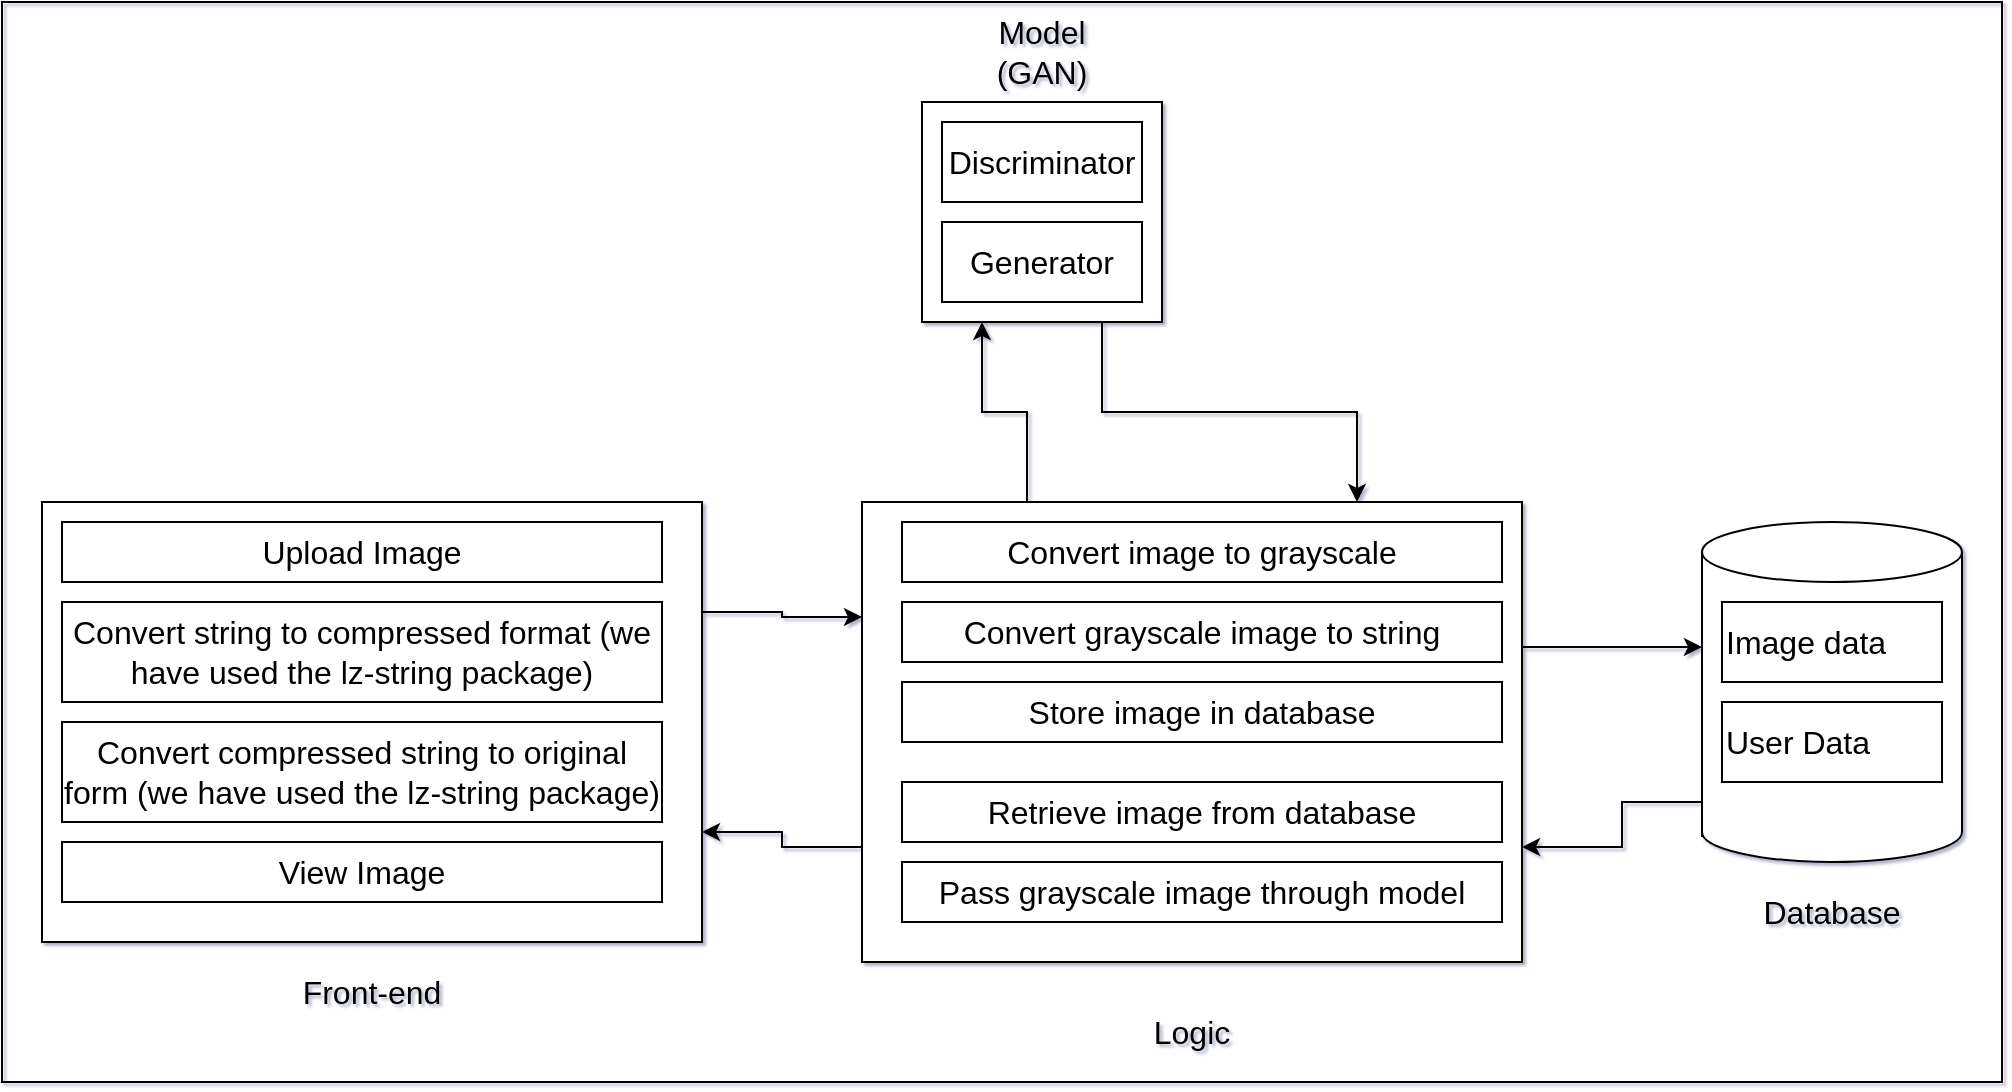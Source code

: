 <mxfile version="21.2.1" type="github">
  <diagram name="Page-1" id="onjwb0JKYa4-4VWLuJun">
    <mxGraphModel dx="2327" dy="1953" grid="1" gridSize="10" guides="1" tooltips="1" connect="1" arrows="1" fold="1" page="1" pageScale="1" pageWidth="827" pageHeight="1169" background="#ffffff" math="0" shadow="1">
      <root>
        <mxCell id="0" />
        <mxCell id="1" parent="0" />
        <mxCell id="0ODJR2t6Mu53_vlMCUhQ-5" style="edgeStyle=orthogonalEdgeStyle;rounded=0;orthogonalLoop=1;jettySize=auto;html=1;exitX=1;exitY=0.25;exitDx=0;exitDy=0;entryX=0;entryY=0.25;entryDx=0;entryDy=0;fontSize=16;" parent="1" source="wSqmQa1260ScLGH2FIQq-1" target="wSqmQa1260ScLGH2FIQq-3" edge="1">
          <mxGeometry relative="1" as="geometry" />
        </mxCell>
        <mxCell id="wSqmQa1260ScLGH2FIQq-1" value="" style="rounded=0;whiteSpace=wrap;html=1;fontSize=16;" parent="1" vertex="1">
          <mxGeometry x="-70" y="70" width="330" height="220" as="geometry" />
        </mxCell>
        <mxCell id="0ODJR2t6Mu53_vlMCUhQ-7" style="edgeStyle=orthogonalEdgeStyle;rounded=0;orthogonalLoop=1;jettySize=auto;html=1;exitX=0.25;exitY=0;exitDx=0;exitDy=0;entryX=0.25;entryY=1;entryDx=0;entryDy=0;fontSize=16;" parent="1" source="wSqmQa1260ScLGH2FIQq-3" target="wSqmQa1260ScLGH2FIQq-4" edge="1">
          <mxGeometry relative="1" as="geometry" />
        </mxCell>
        <mxCell id="0ODJR2t6Mu53_vlMCUhQ-9" style="edgeStyle=orthogonalEdgeStyle;rounded=0;orthogonalLoop=1;jettySize=auto;html=1;exitX=1;exitY=0.25;exitDx=0;exitDy=0;entryX=0;entryY=0;entryDx=0;entryDy=62.5;entryPerimeter=0;fontSize=16;" parent="1" source="wSqmQa1260ScLGH2FIQq-3" target="wSqmQa1260ScLGH2FIQq-5" edge="1">
          <mxGeometry relative="1" as="geometry">
            <Array as="points">
              <mxPoint x="570" y="185" />
              <mxPoint x="570" y="143" />
            </Array>
          </mxGeometry>
        </mxCell>
        <mxCell id="0ODJR2t6Mu53_vlMCUhQ-20" style="edgeStyle=orthogonalEdgeStyle;rounded=0;orthogonalLoop=1;jettySize=auto;html=1;exitX=0;exitY=0.75;exitDx=0;exitDy=0;entryX=1;entryY=0.75;entryDx=0;entryDy=0;fontSize=16;" parent="1" source="wSqmQa1260ScLGH2FIQq-3" target="wSqmQa1260ScLGH2FIQq-1" edge="1">
          <mxGeometry relative="1" as="geometry" />
        </mxCell>
        <mxCell id="wSqmQa1260ScLGH2FIQq-3" value="" style="rounded=0;whiteSpace=wrap;html=1;fontSize=16;" parent="1" vertex="1">
          <mxGeometry x="340" y="70" width="330" height="230" as="geometry" />
        </mxCell>
        <mxCell id="0ODJR2t6Mu53_vlMCUhQ-8" style="edgeStyle=orthogonalEdgeStyle;rounded=0;orthogonalLoop=1;jettySize=auto;html=1;exitX=0.75;exitY=1;exitDx=0;exitDy=0;entryX=0.75;entryY=0;entryDx=0;entryDy=0;fontSize=16;" parent="1" source="wSqmQa1260ScLGH2FIQq-4" target="wSqmQa1260ScLGH2FIQq-3" edge="1">
          <mxGeometry relative="1" as="geometry" />
        </mxCell>
        <mxCell id="wSqmQa1260ScLGH2FIQq-4" value="" style="rounded=0;whiteSpace=wrap;html=1;fontSize=16;" parent="1" vertex="1">
          <mxGeometry x="370" y="-130" width="120" height="110" as="geometry" />
        </mxCell>
        <mxCell id="0ODJR2t6Mu53_vlMCUhQ-10" style="edgeStyle=orthogonalEdgeStyle;rounded=0;orthogonalLoop=1;jettySize=auto;html=1;exitX=0;exitY=0;exitDx=0;exitDy=157.5;exitPerimeter=0;entryX=1;entryY=0.75;entryDx=0;entryDy=0;fontSize=16;" parent="1" source="wSqmQa1260ScLGH2FIQq-5" target="wSqmQa1260ScLGH2FIQq-3" edge="1">
          <mxGeometry relative="1" as="geometry">
            <Array as="points">
              <mxPoint x="880" y="220" />
              <mxPoint x="720" y="220" />
              <mxPoint x="720" y="243" />
              <mxPoint x="700" y="243" />
            </Array>
          </mxGeometry>
        </mxCell>
        <mxCell id="wSqmQa1260ScLGH2FIQq-5" value="" style="shape=cylinder3;whiteSpace=wrap;html=1;boundedLbl=1;backgroundOutline=1;size=15;fontSize=16;" parent="1" vertex="1">
          <mxGeometry x="760" y="80" width="130" height="170" as="geometry" />
        </mxCell>
        <mxCell id="0ODJR2t6Mu53_vlMCUhQ-1" value="Front-end" style="text;html=1;strokeColor=none;fillColor=none;align=center;verticalAlign=middle;whiteSpace=wrap;rounded=0;fontSize=16;" parent="1" vertex="1">
          <mxGeometry x="45" y="300" width="100" height="30" as="geometry" />
        </mxCell>
        <mxCell id="0ODJR2t6Mu53_vlMCUhQ-2" value="Logic" style="text;html=1;strokeColor=none;fillColor=none;align=center;verticalAlign=middle;whiteSpace=wrap;rounded=0;fontSize=16;" parent="1" vertex="1">
          <mxGeometry x="475" y="320" width="60" height="30" as="geometry" />
        </mxCell>
        <mxCell id="0ODJR2t6Mu53_vlMCUhQ-3" value="Model (GAN)" style="text;html=1;strokeColor=none;fillColor=none;align=center;verticalAlign=middle;whiteSpace=wrap;rounded=0;fontSize=16;" parent="1" vertex="1">
          <mxGeometry x="400" y="-170" width="60" height="30" as="geometry" />
        </mxCell>
        <mxCell id="0ODJR2t6Mu53_vlMCUhQ-4" value="Database" style="text;html=1;strokeColor=none;fillColor=none;align=center;verticalAlign=middle;whiteSpace=wrap;rounded=0;fontSize=16;" parent="1" vertex="1">
          <mxGeometry x="795" y="260" width="60" height="30" as="geometry" />
        </mxCell>
        <mxCell id="0ODJR2t6Mu53_vlMCUhQ-11" value="Upload Image" style="rounded=0;whiteSpace=wrap;html=1;fontSize=16;" parent="1" vertex="1">
          <mxGeometry x="-60" y="80" width="300" height="30" as="geometry" />
        </mxCell>
        <mxCell id="0ODJR2t6Mu53_vlMCUhQ-12" value="View Image" style="rounded=0;whiteSpace=wrap;html=1;fontSize=16;" parent="1" vertex="1">
          <mxGeometry x="-60" y="240" width="300" height="30" as="geometry" />
        </mxCell>
        <mxCell id="0ODJR2t6Mu53_vlMCUhQ-13" value="Convert string to compressed format (we have used the lz-string package)" style="rounded=0;whiteSpace=wrap;html=1;fontSize=16;" parent="1" vertex="1">
          <mxGeometry x="-60" y="120" width="300" height="50" as="geometry" />
        </mxCell>
        <mxCell id="0ODJR2t6Mu53_vlMCUhQ-14" value="Convert compressed string to original form (we have used the lz-string package)" style="rounded=0;whiteSpace=wrap;html=1;fontSize=16;" parent="1" vertex="1">
          <mxGeometry x="-60" y="180" width="300" height="50" as="geometry" />
        </mxCell>
        <mxCell id="0ODJR2t6Mu53_vlMCUhQ-15" value="Convert grayscale image to string" style="rounded=0;whiteSpace=wrap;html=1;fontSize=16;" parent="1" vertex="1">
          <mxGeometry x="360" y="120" width="300" height="30" as="geometry" />
        </mxCell>
        <mxCell id="0ODJR2t6Mu53_vlMCUhQ-16" value="Store image in database" style="rounded=0;whiteSpace=wrap;html=1;fontSize=16;" parent="1" vertex="1">
          <mxGeometry x="360" y="160" width="300" height="30" as="geometry" />
        </mxCell>
        <mxCell id="0ODJR2t6Mu53_vlMCUhQ-17" value="Retrieve image from database" style="rounded=0;whiteSpace=wrap;html=1;fontSize=16;" parent="1" vertex="1">
          <mxGeometry x="360" y="210" width="300" height="30" as="geometry" />
        </mxCell>
        <mxCell id="0ODJR2t6Mu53_vlMCUhQ-18" value="Convert image to grayscale" style="rounded=0;whiteSpace=wrap;html=1;fontSize=16;" parent="1" vertex="1">
          <mxGeometry x="360" y="80" width="300" height="30" as="geometry" />
        </mxCell>
        <mxCell id="0ODJR2t6Mu53_vlMCUhQ-19" value="Pass grayscale image through model" style="rounded=0;whiteSpace=wrap;html=1;fontSize=16;" parent="1" vertex="1">
          <mxGeometry x="360" y="250" width="300" height="30" as="geometry" />
        </mxCell>
        <mxCell id="0ODJR2t6Mu53_vlMCUhQ-21" value="Image data" style="rounded=0;whiteSpace=wrap;html=1;align=left;fontSize=16;" parent="1" vertex="1">
          <mxGeometry x="770" y="120" width="110" height="40" as="geometry" />
        </mxCell>
        <mxCell id="0ODJR2t6Mu53_vlMCUhQ-22" value="User Data" style="rounded=0;whiteSpace=wrap;html=1;align=left;fontSize=16;" parent="1" vertex="1">
          <mxGeometry x="770" y="170" width="110" height="40" as="geometry" />
        </mxCell>
        <mxCell id="0ODJR2t6Mu53_vlMCUhQ-23" value="Discriminator" style="rounded=0;whiteSpace=wrap;html=1;fontSize=16;" parent="1" vertex="1">
          <mxGeometry x="380" y="-120" width="100" height="40" as="geometry" />
        </mxCell>
        <mxCell id="0ODJR2t6Mu53_vlMCUhQ-24" value="Generator" style="rounded=0;whiteSpace=wrap;html=1;fontSize=16;" parent="1" vertex="1">
          <mxGeometry x="380" y="-70" width="100" height="40" as="geometry" />
        </mxCell>
        <mxCell id="X2uMMutyz25ZbGkgE8gG-1" value="" style="rounded=0;whiteSpace=wrap;html=1;fillColor=none;" vertex="1" parent="1">
          <mxGeometry x="-90" y="-180" width="1000" height="540" as="geometry" />
        </mxCell>
      </root>
    </mxGraphModel>
  </diagram>
</mxfile>
